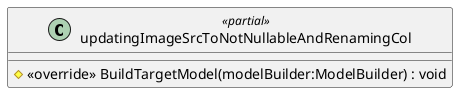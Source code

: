 @startuml
class updatingImageSrcToNotNullableAndRenamingCol <<partial>> {
    # <<override>> BuildTargetModel(modelBuilder:ModelBuilder) : void
}
@enduml

